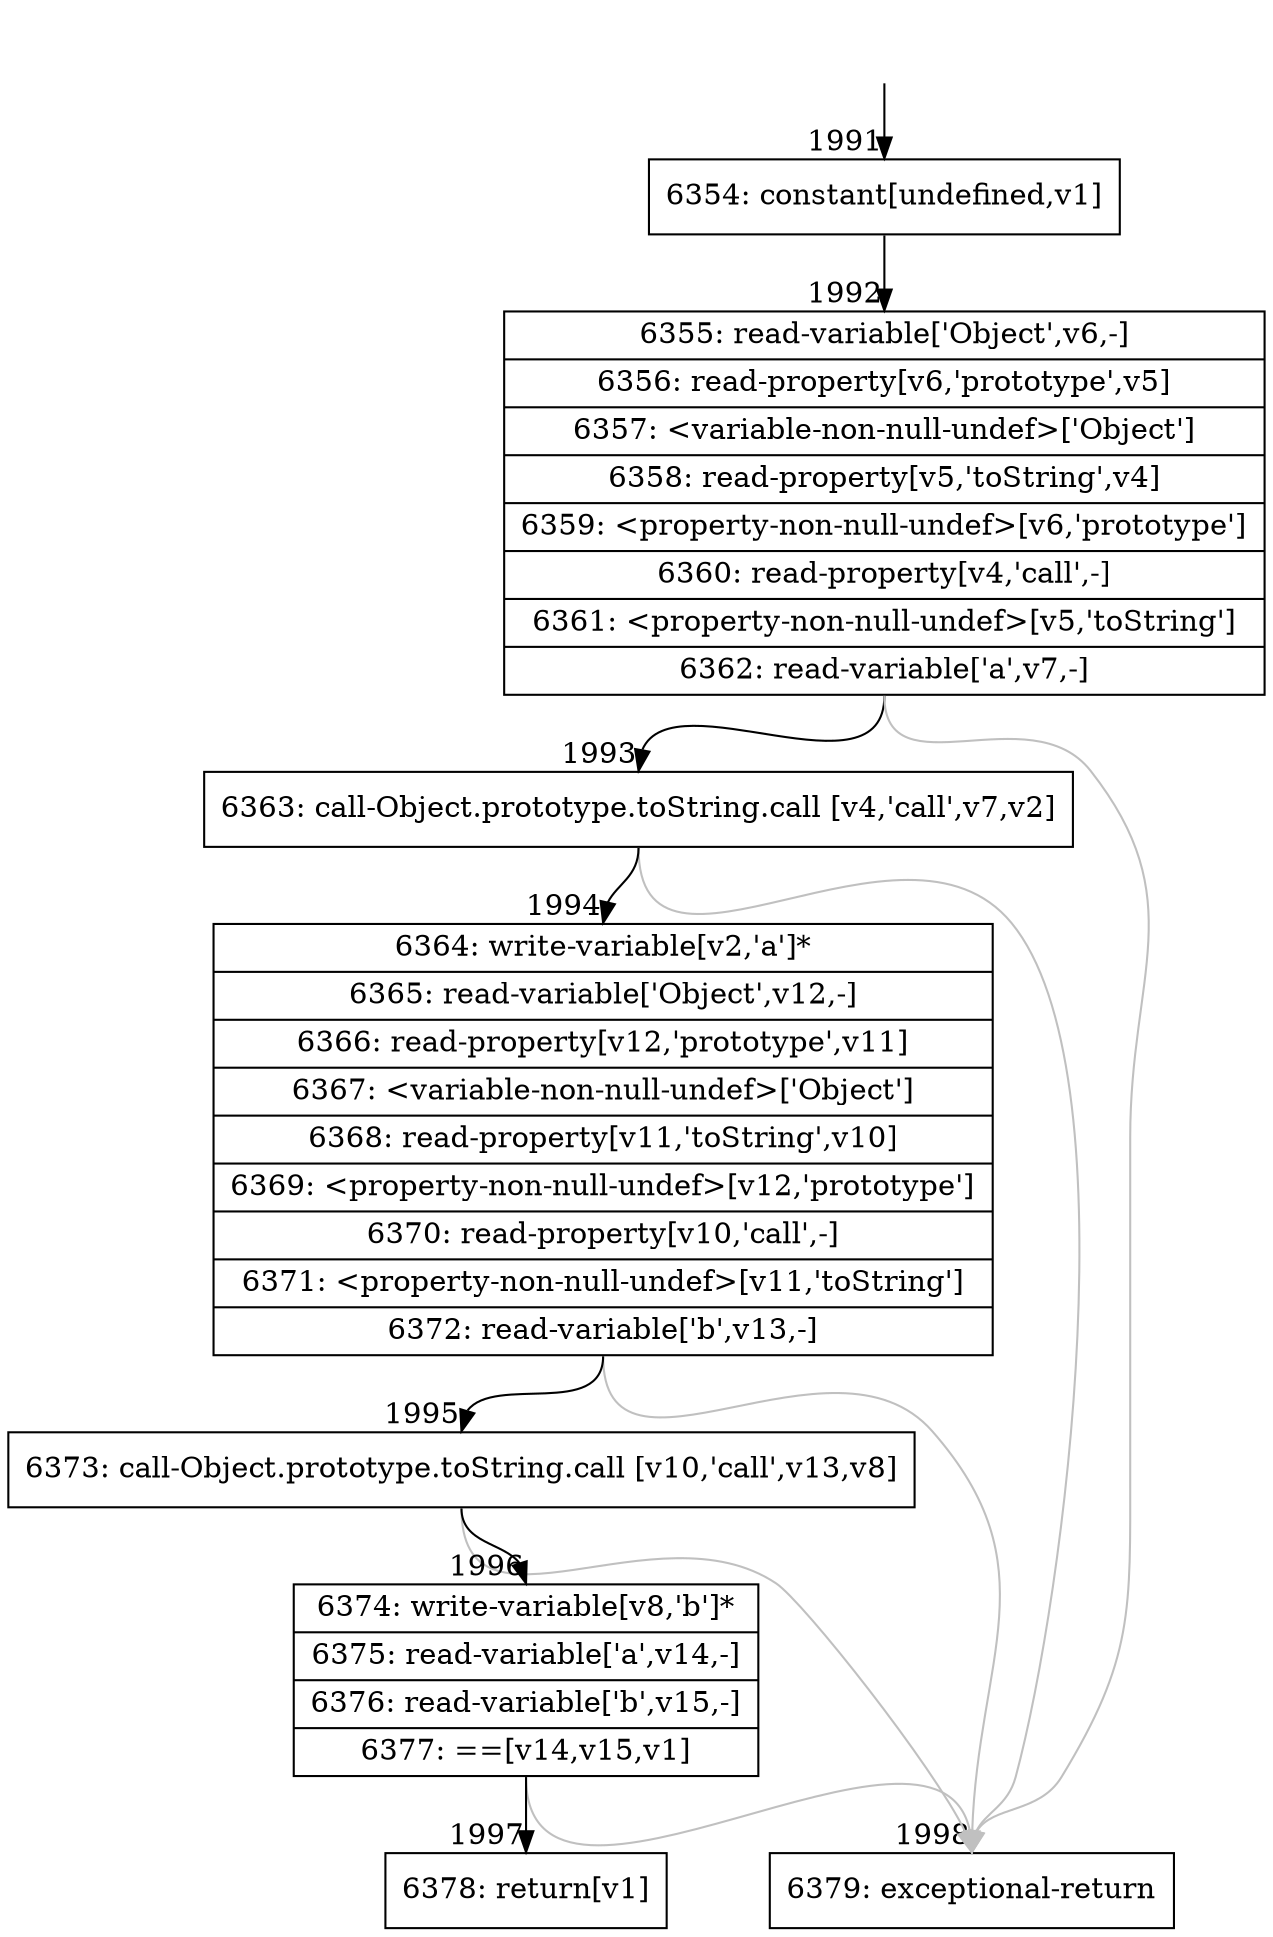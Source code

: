digraph {
rankdir="TD"
BB_entry180[shape=none,label=""];
BB_entry180 -> BB1991 [tailport=s, headport=n, headlabel="    1991"]
BB1991 [shape=record label="{6354: constant[undefined,v1]}" ] 
BB1991 -> BB1992 [tailport=s, headport=n, headlabel="      1992"]
BB1992 [shape=record label="{6355: read-variable['Object',v6,-]|6356: read-property[v6,'prototype',v5]|6357: \<variable-non-null-undef\>['Object']|6358: read-property[v5,'toString',v4]|6359: \<property-non-null-undef\>[v6,'prototype']|6360: read-property[v4,'call',-]|6361: \<property-non-null-undef\>[v5,'toString']|6362: read-variable['a',v7,-]}" ] 
BB1992 -> BB1993 [tailport=s, headport=n, headlabel="      1993"]
BB1992 -> BB1998 [tailport=s, headport=n, color=gray, headlabel="      1998"]
BB1993 [shape=record label="{6363: call-Object.prototype.toString.call [v4,'call',v7,v2]}" ] 
BB1993 -> BB1994 [tailport=s, headport=n, headlabel="      1994"]
BB1993 -> BB1998 [tailport=s, headport=n, color=gray]
BB1994 [shape=record label="{6364: write-variable[v2,'a']*|6365: read-variable['Object',v12,-]|6366: read-property[v12,'prototype',v11]|6367: \<variable-non-null-undef\>['Object']|6368: read-property[v11,'toString',v10]|6369: \<property-non-null-undef\>[v12,'prototype']|6370: read-property[v10,'call',-]|6371: \<property-non-null-undef\>[v11,'toString']|6372: read-variable['b',v13,-]}" ] 
BB1994 -> BB1995 [tailport=s, headport=n, headlabel="      1995"]
BB1994 -> BB1998 [tailport=s, headport=n, color=gray]
BB1995 [shape=record label="{6373: call-Object.prototype.toString.call [v10,'call',v13,v8]}" ] 
BB1995 -> BB1996 [tailport=s, headport=n, headlabel="      1996"]
BB1995 -> BB1998 [tailport=s, headport=n, color=gray]
BB1996 [shape=record label="{6374: write-variable[v8,'b']*|6375: read-variable['a',v14,-]|6376: read-variable['b',v15,-]|6377: ==[v14,v15,v1]}" ] 
BB1996 -> BB1997 [tailport=s, headport=n, headlabel="      1997"]
BB1996 -> BB1998 [tailport=s, headport=n, color=gray]
BB1997 [shape=record label="{6378: return[v1]}" ] 
BB1998 [shape=record label="{6379: exceptional-return}" ] 
//#$~ 2452
}
